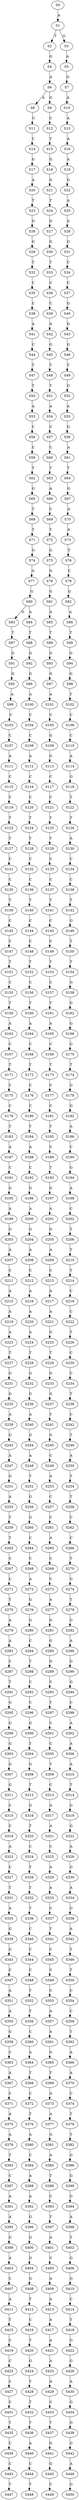strict digraph  {
	S0 -> S1 [ label = A ];
	S1 -> S2 [ label = T ];
	S1 -> S3 [ label = G ];
	S2 -> S4 [ label = G ];
	S3 -> S5 [ label = A ];
	S4 -> S6 [ label = A ];
	S5 -> S7 [ label = G ];
	S6 -> S8 [ label = A ];
	S6 -> S9 [ label = G ];
	S7 -> S10 [ label = A ];
	S8 -> S11 [ label = C ];
	S9 -> S12 [ label = C ];
	S10 -> S13 [ label = A ];
	S11 -> S14 [ label = C ];
	S12 -> S15 [ label = T ];
	S13 -> S16 [ label = A ];
	S14 -> S17 [ label = G ];
	S15 -> S18 [ label = G ];
	S16 -> S19 [ label = A ];
	S17 -> S20 [ label = A ];
	S18 -> S21 [ label = G ];
	S19 -> S22 [ label = G ];
	S20 -> S23 [ label = T ];
	S21 -> S24 [ label = T ];
	S22 -> S25 [ label = A ];
	S23 -> S26 [ label = G ];
	S24 -> S27 [ label = G ];
	S25 -> S28 [ label = A ];
	S26 -> S29 [ label = G ];
	S27 -> S30 [ label = G ];
	S28 -> S31 [ label = G ];
	S29 -> S32 [ label = T ];
	S30 -> S33 [ label = T ];
	S31 -> S34 [ label = C ];
	S32 -> S35 [ label = C ];
	S33 -> S36 [ label = C ];
	S34 -> S37 [ label = C ];
	S35 -> S38 [ label = C ];
	S36 -> S39 [ label = C ];
	S37 -> S40 [ label = G ];
	S38 -> S41 [ label = A ];
	S39 -> S42 [ label = A ];
	S40 -> S43 [ label = G ];
	S41 -> S44 [ label = C ];
	S42 -> S45 [ label = G ];
	S43 -> S46 [ label = G ];
	S44 -> S47 [ label = T ];
	S45 -> S48 [ label = T ];
	S46 -> S49 [ label = T ];
	S47 -> S50 [ label = T ];
	S48 -> S51 [ label = T ];
	S49 -> S52 [ label = G ];
	S50 -> S53 [ label = A ];
	S51 -> S54 [ label = A ];
	S52 -> S55 [ label = A ];
	S53 -> S56 [ label = C ];
	S54 -> S57 [ label = C ];
	S55 -> S58 [ label = G ];
	S56 -> S59 [ label = C ];
	S57 -> S60 [ label = C ];
	S58 -> S61 [ label = A ];
	S59 -> S62 [ label = T ];
	S60 -> S63 [ label = T ];
	S61 -> S64 [ label = T ];
	S62 -> S65 [ label = G ];
	S63 -> S66 [ label = A ];
	S64 -> S67 [ label = G ];
	S65 -> S68 [ label = T ];
	S66 -> S69 [ label = C ];
	S67 -> S70 [ label = A ];
	S68 -> S71 [ label = T ];
	S69 -> S72 [ label = T ];
	S70 -> S73 [ label = A ];
	S71 -> S74 [ label = G ];
	S72 -> S75 [ label = G ];
	S73 -> S76 [ label = T ];
	S74 -> S77 [ label = G ];
	S75 -> S78 [ label = G ];
	S76 -> S79 [ label = C ];
	S77 -> S80 [ label = G ];
	S78 -> S81 [ label = G ];
	S79 -> S82 [ label = G ];
	S80 -> S83 [ label = G ];
	S80 -> S84 [ label = A ];
	S81 -> S85 [ label = A ];
	S82 -> S86 [ label = A ];
	S83 -> S87 [ label = T ];
	S84 -> S88 [ label = T ];
	S85 -> S89 [ label = T ];
	S86 -> S90 [ label = T ];
	S87 -> S91 [ label = G ];
	S88 -> S92 [ label = G ];
	S89 -> S93 [ label = G ];
	S90 -> S94 [ label = G ];
	S91 -> S95 [ label = G ];
	S92 -> S96 [ label = G ];
	S93 -> S97 [ label = G ];
	S94 -> S98 [ label = G ];
	S95 -> S99 [ label = A ];
	S96 -> S100 [ label = A ];
	S97 -> S101 [ label = A ];
	S98 -> S102 [ label = T ];
	S99 -> S103 [ label = C ];
	S100 -> S104 [ label = C ];
	S101 -> S105 [ label = C ];
	S102 -> S106 [ label = C ];
	S103 -> S107 [ label = C ];
	S104 -> S108 [ label = C ];
	S105 -> S109 [ label = G ];
	S106 -> S110 [ label = C ];
	S107 -> S111 [ label = A ];
	S108 -> S112 [ label = A ];
	S109 -> S113 [ label = G ];
	S110 -> S114 [ label = A ];
	S111 -> S115 [ label = C ];
	S112 -> S116 [ label = C ];
	S113 -> S117 [ label = C ];
	S114 -> S118 [ label = G ];
	S115 -> S119 [ label = C ];
	S116 -> S120 [ label = C ];
	S117 -> S121 [ label = C ];
	S118 -> S122 [ label = T ];
	S119 -> S123 [ label = T ];
	S120 -> S124 [ label = T ];
	S121 -> S125 [ label = T ];
	S122 -> S126 [ label = T ];
	S123 -> S127 [ label = T ];
	S124 -> S128 [ label = T ];
	S125 -> S129 [ label = T ];
	S126 -> S130 [ label = A ];
	S127 -> S131 [ label = C ];
	S128 -> S132 [ label = C ];
	S129 -> S133 [ label = C ];
	S130 -> S134 [ label = C ];
	S131 -> S135 [ label = C ];
	S132 -> S136 [ label = C ];
	S133 -> S137 [ label = C ];
	S134 -> S138 [ label = C ];
	S135 -> S139 [ label = T ];
	S136 -> S140 [ label = T ];
	S137 -> S141 [ label = T ];
	S138 -> S142 [ label = T ];
	S139 -> S143 [ label = C ];
	S140 -> S144 [ label = C ];
	S141 -> S145 [ label = C ];
	S142 -> S146 [ label = G ];
	S143 -> S147 [ label = C ];
	S144 -> S148 [ label = C ];
	S145 -> S149 [ label = C ];
	S146 -> S150 [ label = T ];
	S147 -> S151 [ label = T ];
	S148 -> S152 [ label = T ];
	S149 -> S153 [ label = T ];
	S150 -> S154 [ label = T ];
	S151 -> S155 [ label = C ];
	S152 -> S156 [ label = C ];
	S153 -> S157 [ label = C ];
	S154 -> S158 [ label = G ];
	S155 -> S159 [ label = T ];
	S156 -> S160 [ label = T ];
	S157 -> S161 [ label = T ];
	S158 -> S162 [ label = G ];
	S159 -> S163 [ label = A ];
	S160 -> S164 [ label = A ];
	S161 -> S165 [ label = A ];
	S162 -> S166 [ label = G ];
	S163 -> S167 [ label = C ];
	S164 -> S168 [ label = C ];
	S165 -> S169 [ label = C ];
	S166 -> S170 [ label = G ];
	S167 -> S171 [ label = T ];
	S168 -> S172 [ label = T ];
	S169 -> S173 [ label = T ];
	S170 -> S174 [ label = T ];
	S171 -> S175 [ label = C ];
	S172 -> S176 [ label = C ];
	S173 -> S177 [ label = C ];
	S174 -> S178 [ label = G ];
	S175 -> S179 [ label = C ];
	S176 -> S180 [ label = C ];
	S177 -> S181 [ label = C ];
	S178 -> S182 [ label = G ];
	S179 -> S183 [ label = T ];
	S180 -> S184 [ label = T ];
	S181 -> S185 [ label = T ];
	S182 -> S186 [ label = A ];
	S183 -> S187 [ label = A ];
	S184 -> S188 [ label = A ];
	S185 -> S189 [ label = C ];
	S186 -> S190 [ label = C ];
	S187 -> S191 [ label = C ];
	S188 -> S192 [ label = C ];
	S189 -> S193 [ label = T ];
	S190 -> S194 [ label = G ];
	S191 -> S195 [ label = G ];
	S192 -> S196 [ label = G ];
	S193 -> S197 [ label = G ];
	S194 -> S198 [ label = A ];
	S195 -> S199 [ label = A ];
	S196 -> S200 [ label = A ];
	S197 -> S201 [ label = A ];
	S198 -> S202 [ label = C ];
	S199 -> S203 [ label = G ];
	S200 -> S204 [ label = G ];
	S201 -> S205 [ label = G ];
	S202 -> S206 [ label = T ];
	S203 -> S207 [ label = A ];
	S204 -> S208 [ label = A ];
	S205 -> S209 [ label = A ];
	S206 -> S210 [ label = T ];
	S207 -> S211 [ label = C ];
	S208 -> S212 [ label = C ];
	S209 -> S213 [ label = C ];
	S210 -> S214 [ label = T ];
	S211 -> S215 [ label = A ];
	S212 -> S216 [ label = A ];
	S213 -> S217 [ label = A ];
	S214 -> S218 [ label = C ];
	S215 -> S219 [ label = A ];
	S216 -> S220 [ label = A ];
	S217 -> S221 [ label = A ];
	S218 -> S222 [ label = C ];
	S219 -> S223 [ label = A ];
	S220 -> S224 [ label = A ];
	S221 -> S225 [ label = G ];
	S222 -> S226 [ label = T ];
	S223 -> S227 [ label = T ];
	S224 -> S228 [ label = T ];
	S225 -> S229 [ label = T ];
	S226 -> S230 [ label = C ];
	S227 -> S231 [ label = G ];
	S228 -> S232 [ label = G ];
	S229 -> S233 [ label = G ];
	S230 -> S234 [ label = C ];
	S231 -> S235 [ label = G ];
	S232 -> S236 [ label = G ];
	S233 -> S237 [ label = G ];
	S234 -> S238 [ label = T ];
	S235 -> S239 [ label = A ];
	S236 -> S240 [ label = A ];
	S237 -> S241 [ label = T ];
	S238 -> S242 [ label = C ];
	S239 -> S243 [ label = G ];
	S240 -> S244 [ label = G ];
	S241 -> S245 [ label = G ];
	S242 -> S246 [ label = T ];
	S243 -> S247 [ label = A ];
	S244 -> S248 [ label = A ];
	S245 -> S249 [ label = C ];
	S246 -> S250 [ label = A ];
	S247 -> S251 [ label = G ];
	S248 -> S252 [ label = T ];
	S249 -> S253 [ label = A ];
	S250 -> S254 [ label = T ];
	S251 -> S255 [ label = A ];
	S252 -> S256 [ label = G ];
	S253 -> S257 [ label = C ];
	S254 -> S258 [ label = T ];
	S255 -> S259 [ label = T ];
	S256 -> S260 [ label = G ];
	S257 -> S261 [ label = C ];
	S258 -> S262 [ label = C ];
	S259 -> S263 [ label = T ];
	S260 -> S264 [ label = C ];
	S261 -> S265 [ label = A ];
	S262 -> S266 [ label = C ];
	S263 -> S267 [ label = C ];
	S264 -> S268 [ label = C ];
	S265 -> S269 [ label = C ];
	S266 -> S270 [ label = T ];
	S267 -> S271 [ label = C ];
	S268 -> S272 [ label = A ];
	S269 -> S273 [ label = C ];
	S270 -> S274 [ label = G ];
	S271 -> S275 [ label = T ];
	S272 -> S276 [ label = G ];
	S273 -> S277 [ label = A ];
	S274 -> S278 [ label = T ];
	S275 -> S279 [ label = A ];
	S276 -> S280 [ label = G ];
	S277 -> S281 [ label = G ];
	S278 -> S282 [ label = G ];
	S279 -> S283 [ label = A ];
	S280 -> S284 [ label = C ];
	S281 -> S285 [ label = G ];
	S282 -> S286 [ label = A ];
	S283 -> S287 [ label = C ];
	S284 -> S288 [ label = T ];
	S285 -> S289 [ label = G ];
	S286 -> S290 [ label = G ];
	S287 -> S291 [ label = T ];
	S288 -> S292 [ label = C ];
	S289 -> S293 [ label = C ];
	S290 -> S294 [ label = G ];
	S291 -> S295 [ label = G ];
	S292 -> S296 [ label = C ];
	S293 -> S297 [ label = T ];
	S294 -> S298 [ label = C ];
	S295 -> S299 [ label = G ];
	S296 -> S300 [ label = G ];
	S297 -> S301 [ label = C ];
	S298 -> S302 [ label = A ];
	S299 -> S303 [ label = G ];
	S300 -> S304 [ label = T ];
	S301 -> S305 [ label = C ];
	S302 -> S306 [ label = A ];
	S303 -> S307 [ label = G ];
	S304 -> S308 [ label = G ];
	S305 -> S309 [ label = T ];
	S306 -> S310 [ label = A ];
	S307 -> S311 [ label = G ];
	S308 -> S312 [ label = T ];
	S309 -> S313 [ label = C ];
	S310 -> S314 [ label = T ];
	S311 -> S315 [ label = C ];
	S312 -> S316 [ label = G ];
	S313 -> S317 [ label = A ];
	S314 -> S318 [ label = G ];
	S315 -> S319 [ label = C ];
	S316 -> S320 [ label = T ];
	S317 -> S321 [ label = A ];
	S318 -> S322 [ label = G ];
	S319 -> S323 [ label = A ];
	S320 -> S324 [ label = C ];
	S321 -> S325 [ label = C ];
	S322 -> S326 [ label = A ];
	S323 -> S327 [ label = C ];
	S324 -> S328 [ label = T ];
	S325 -> S329 [ label = A ];
	S326 -> S330 [ label = G ];
	S327 -> S331 [ label = T ];
	S328 -> S332 [ label = T ];
	S329 -> S333 [ label = A ];
	S330 -> S334 [ label = A ];
	S331 -> S335 [ label = A ];
	S332 -> S336 [ label = T ];
	S333 -> S337 [ label = C ];
	S334 -> S338 [ label = G ];
	S335 -> S339 [ label = G ];
	S336 -> S340 [ label = C ];
	S337 -> S341 [ label = T ];
	S338 -> S342 [ label = A ];
	S339 -> S343 [ label = G ];
	S340 -> S344 [ label = C ];
	S341 -> S345 [ label = C ];
	S342 -> S346 [ label = T ];
	S343 -> S347 [ label = C ];
	S344 -> S348 [ label = C ];
	S345 -> S349 [ label = C ];
	S346 -> S350 [ label = T ];
	S347 -> S351 [ label = A ];
	S348 -> S352 [ label = T ];
	S349 -> S353 [ label = C ];
	S350 -> S354 [ label = C ];
	S351 -> S355 [ label = A ];
	S352 -> S356 [ label = T ];
	S353 -> S357 [ label = A ];
	S354 -> S358 [ label = C ];
	S355 -> S359 [ label = G ];
	S356 -> S360 [ label = C ];
	S357 -> S361 [ label = A ];
	S358 -> S362 [ label = T ];
	S359 -> S363 [ label = C ];
	S360 -> S364 [ label = A ];
	S361 -> S365 [ label = G ];
	S362 -> S366 [ label = A ];
	S363 -> S367 [ label = A ];
	S364 -> S368 [ label = T ];
	S365 -> S369 [ label = T ];
	S366 -> S370 [ label = A ];
	S367 -> S371 [ label = C ];
	S368 -> S372 [ label = C ];
	S369 -> S373 [ label = A ];
	S370 -> S374 [ label = C ];
	S371 -> S375 [ label = A ];
	S372 -> S376 [ label = T ];
	S373 -> S377 [ label = A ];
	S374 -> S378 [ label = T ];
	S375 -> S379 [ label = A ];
	S376 -> S380 [ label = A ];
	S377 -> S381 [ label = G ];
	S378 -> S382 [ label = T ];
	S379 -> S383 [ label = T ];
	S380 -> S384 [ label = C ];
	S381 -> S385 [ label = A ];
	S382 -> S386 [ label = G ];
	S383 -> S387 [ label = C ];
	S384 -> S388 [ label = A ];
	S385 -> S389 [ label = T ];
	S386 -> S390 [ label = G ];
	S387 -> S391 [ label = A ];
	S388 -> S392 [ label = A ];
	S389 -> S393 [ label = C ];
	S390 -> S394 [ label = G ];
	S391 -> S395 [ label = A ];
	S392 -> S396 [ label = G ];
	S393 -> S397 [ label = T ];
	S394 -> S398 [ label = A ];
	S395 -> S399 [ label = G ];
	S396 -> S400 [ label = G ];
	S397 -> S401 [ label = A ];
	S398 -> S402 [ label = T ];
	S399 -> S403 [ label = A ];
	S400 -> S404 [ label = G ];
	S401 -> S405 [ label = C ];
	S402 -> S406 [ label = G ];
	S403 -> S407 [ label = C ];
	S404 -> S408 [ label = G ];
	S405 -> S409 [ label = A ];
	S406 -> S410 [ label = G ];
	S407 -> S411 [ label = A ];
	S408 -> S412 [ label = T ];
	S409 -> S413 [ label = A ];
	S410 -> S414 [ label = C ];
	S411 -> S415 [ label = T ];
	S412 -> S416 [ label = C ];
	S413 -> S417 [ label = A ];
	S414 -> S418 [ label = T ];
	S415 -> S419 [ label = C ];
	S416 -> S420 [ label = T ];
	S417 -> S421 [ label = A ];
	S418 -> S422 [ label = G ];
	S419 -> S423 [ label = C ];
	S420 -> S424 [ label = G ];
	S421 -> S425 [ label = A ];
	S422 -> S426 [ label = G ];
	S423 -> S427 [ label = C ];
	S424 -> S428 [ label = T ];
	S425 -> S429 [ label = A ];
	S426 -> S430 [ label = A ];
	S427 -> S431 [ label = C ];
	S428 -> S432 [ label = T ];
	S429 -> S433 [ label = C ];
	S430 -> S434 [ label = G ];
	S431 -> S435 [ label = T ];
	S432 -> S436 [ label = T ];
	S433 -> S437 [ label = T ];
	S434 -> S438 [ label = G ];
	S435 -> S439 [ label = C ];
	S436 -> S440 [ label = A ];
	S437 -> S441 [ label = G ];
	S438 -> S442 [ label = G ];
	S439 -> S443 [ label = C ];
	S440 -> S444 [ label = C ];
	S441 -> S445 [ label = G ];
	S442 -> S446 [ label = A ];
	S443 -> S447 [ label = T ];
	S444 -> S448 [ label = T ];
	S445 -> S449 [ label = C ];
	S446 -> S450 [ label = G ];
}
